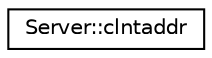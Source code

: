 digraph "Graphical Class Hierarchy"
{
 // LATEX_PDF_SIZE
  edge [fontname="Helvetica",fontsize="10",labelfontname="Helvetica",labelfontsize="10"];
  node [fontname="Helvetica",fontsize="10",shape=record];
  rankdir="LR";
  Node0 [label="Server::clntaddr",height=0.2,width=0.4,color="black", fillcolor="white", style="filled",URL="$structServer_1_1clntaddr.html",tooltip="The sockaddr_in struct is used to store IPv4 server information."];
}
